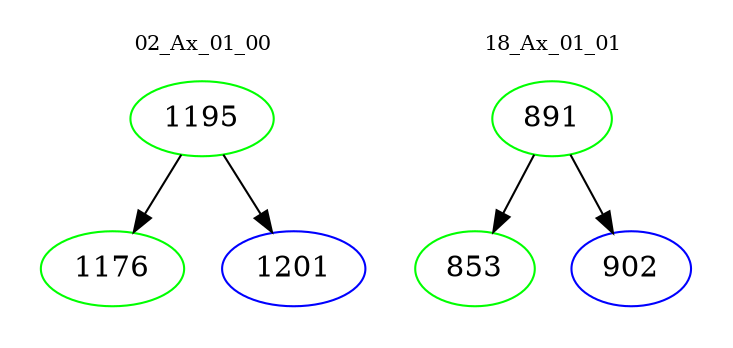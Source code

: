 digraph{
subgraph cluster_0 {
color = white
label = "02_Ax_01_00";
fontsize=10;
T0_1195 [label="1195", color="green"]
T0_1195 -> T0_1176 [color="black"]
T0_1176 [label="1176", color="green"]
T0_1195 -> T0_1201 [color="black"]
T0_1201 [label="1201", color="blue"]
}
subgraph cluster_1 {
color = white
label = "18_Ax_01_01";
fontsize=10;
T1_891 [label="891", color="green"]
T1_891 -> T1_853 [color="black"]
T1_853 [label="853", color="green"]
T1_891 -> T1_902 [color="black"]
T1_902 [label="902", color="blue"]
}
}
